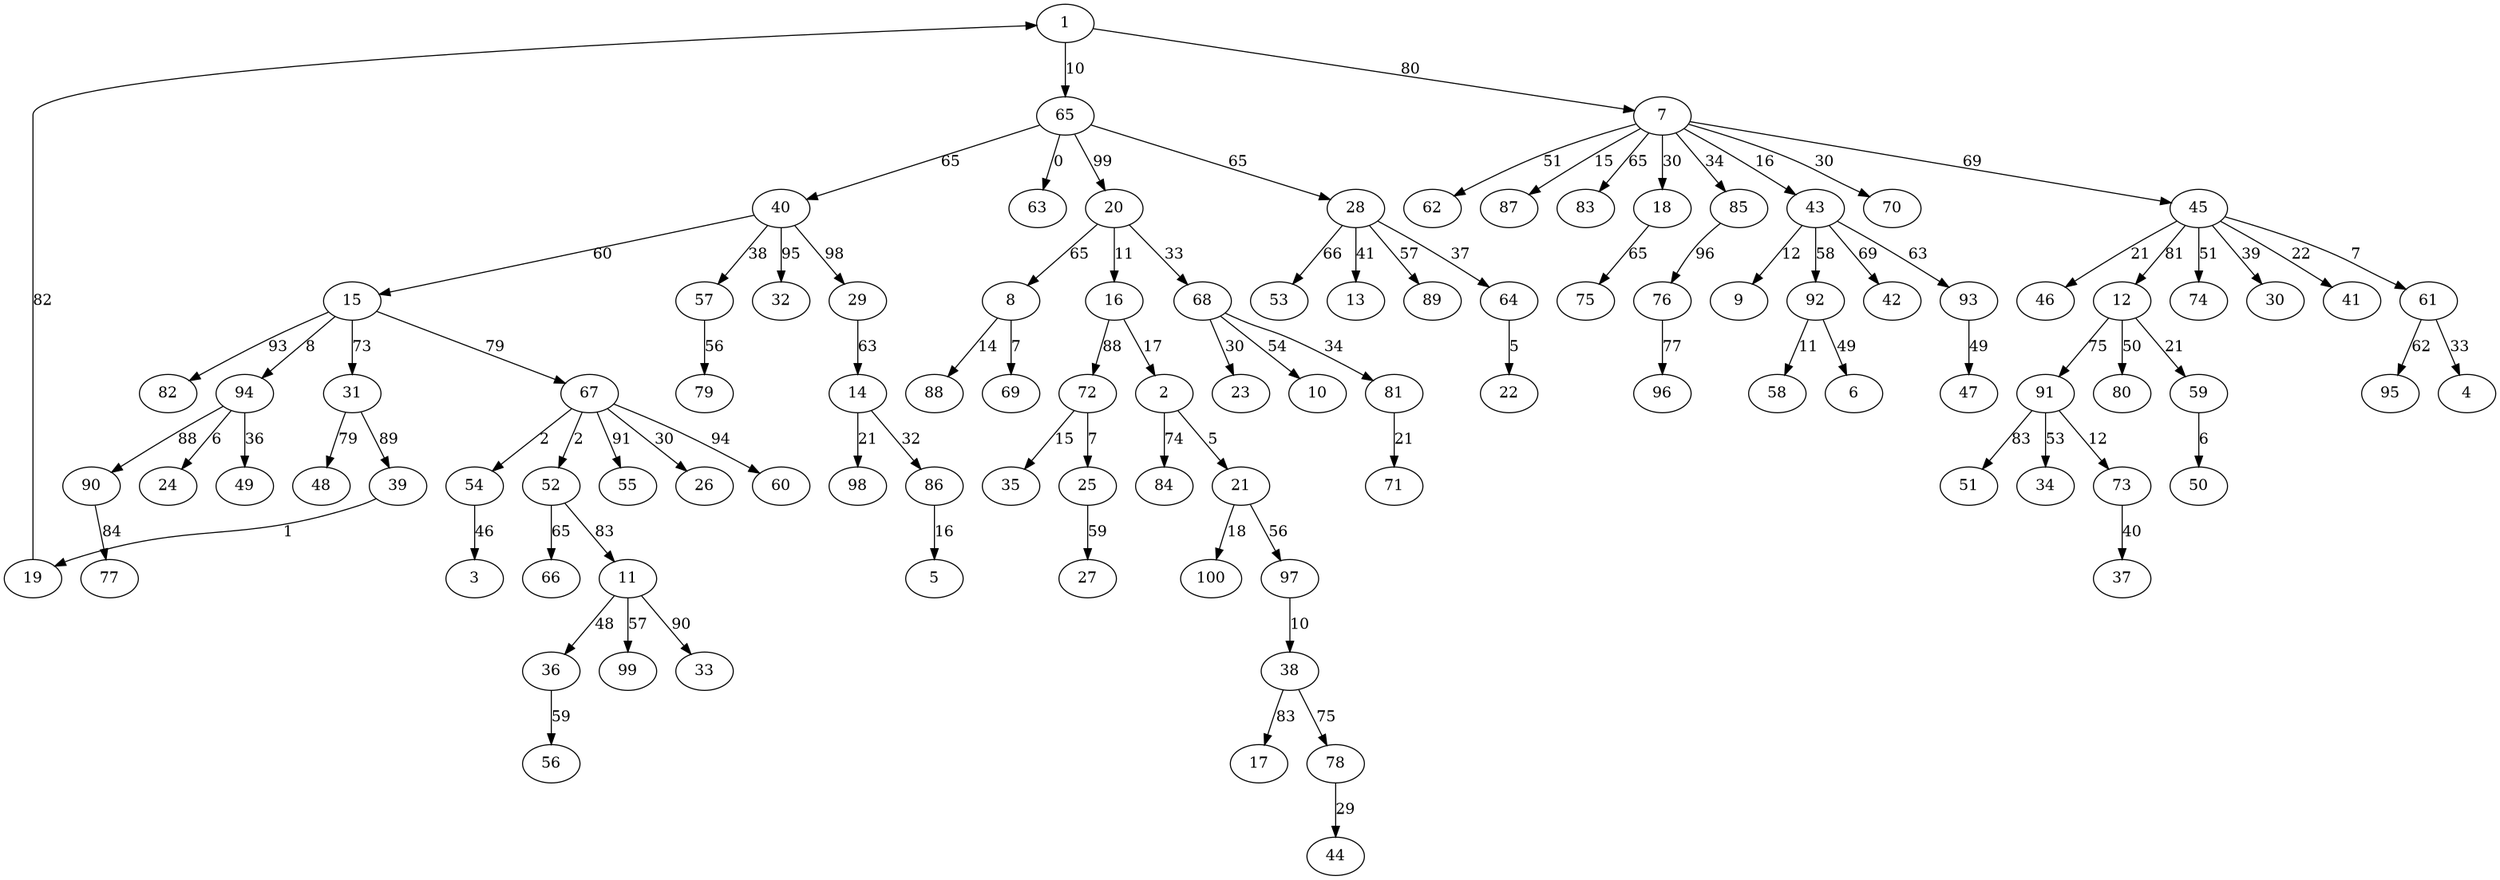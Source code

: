 @startuml
digraph G {
	1 -> 65 [label = 10]
	1 -> 7 [label = 80]
	65 -> 28 [label = 65]
	65 -> 40 [label = 65]
	65 -> 20 [label = 99]
	65 -> 63 [label = 0]
	28 -> 53 [label = 66]
	28 -> 64 [label = 37]
	28 -> 13 [label = 41]
	28 -> 89 [label = 57]
	40 -> 15 [label = 60]
	40 -> 57 [label = 38]
	40 -> 32 [label = 95]
	40 -> 29 [label = 98]
	7 -> 85 [label = 34]
	7 -> 18 [label = 30]
	7 -> 43 [label = 16]
	7 -> 45 [label = 69]
	7 -> 70 [label = 30]
	7 -> 62 [label = 51]
	7 -> 87 [label = 15]
	7 -> 83 [label = 65]
	15 -> 31 [label = 73]
	15 -> 94 [label = 8]
	15 -> 67 [label = 79]
	15 -> 82 [label = 93]
	31 -> 39 [label = 89]
	31 -> 48 [label = 79]
	20 -> 16 [label = 11]
	20 -> 68 [label = 33]
	20 -> 8 [label = 65]
	64 -> 22 [label = 5]
	94 -> 90 [label = 88]
	94 -> 24 [label = 6]
	94 -> 49 [label = 36]
	16 -> 2 [label = 17]
	16 -> 72 [label = 88]
	39 -> 19 [label = 1]
	67 -> 60 [label = 94]
	67 -> 52 [label = 2]
	67 -> 54 [label = 2]
	67 -> 55 [label = 91]
	67 -> 26 [label = 30]
	90 -> 77 [label = 84]
	57 -> 79 [label = 56]
	68 -> 10 [label = 54]
	68 -> 81 [label = 34]
	68 -> 23 [label = 30]
	85 -> 76 [label = 96]
	2 -> 84 [label = 74]
	2 -> 21 [label = 5]
	18 -> 75 [label = 65]
	43 -> 92 [label = 58]
	43 -> 9 [label = 12]
	43 -> 93 [label = 63]
	43 -> 42 [label = 69]
	76 -> 96 [label = 77]
	45 -> 12 [label = 81]
	45 -> 46 [label = 21]
	45 -> 61 [label = 7]
	45 -> 74 [label = 51]
	45 -> 30 [label = 39]
	45 -> 41 [label = 22]
	72 -> 25 [label = 7]
	72 -> 35 [label = 15]
	12 -> 91 [label = 75]
	12 -> 59 [label = 21]
	12 -> 80 [label = 50]
	52 -> 11 [label = 83]
	52 -> 66 [label = 65]
	54 -> 3 [label = 46]
	92 -> 58 [label = 11]
	92 -> 6 [label = 49]
	91 -> 34 [label = 53]
	91 -> 73 [label = 12]
	91 -> 51 [label = 83]
	61 -> 95 [label = 62]
	61 -> 4 [label = 33]
	11 -> 33 [label = 90]
	11 -> 36 [label = 48]
	11 -> 99 [label = 57]
	81 -> 71 [label = 21]
	59 -> 50 [label = 6]
	93 -> 47 [label = 49]
	25 -> 27 [label = 59]
	21 -> 97 [label = 56]
	21 -> 100 [label = 18]
	8 -> 88 [label = 14]
	8 -> 69 [label = 7]
	73 -> 37 [label = 40]
	19 -> 1 [label = 82]
	97 -> 38 [label = 10]
	29 -> 14 [label = 63]
	36 -> 56 [label = 59]
	38 -> 78 [label = 75]
	38 -> 17 [label = 83]
	14 -> 98 [label = 21]
	14 -> 86 [label = 32]
	78 -> 44 [label = 29]
	86 -> 5 [label = 16]
}
@enduml
